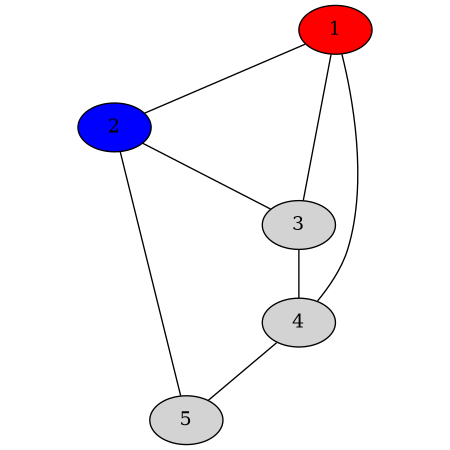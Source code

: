 digraph {
    size="3,3" ratio=fill;
    edge [arrowhead=none,arrowtail=none];
    node [style=filled];
    1 [fillcolor = red]
    2 [fillcolor = blue]
    3 
    4 
    5 
    1 -> 2
    2 -> 3
    1 -> 3
    3 -> 4
    1 -> 4
    4 -> 5
    5 -> 2
}